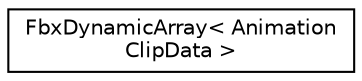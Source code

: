 digraph "クラス階層図"
{
  edge [fontname="Helvetica",fontsize="10",labelfontname="Helvetica",labelfontsize="10"];
  node [fontname="Helvetica",fontsize="10",shape=record];
  rankdir="LR";
  Node0 [label="FbxDynamicArray\< Animation\lClipData \>",height=0.2,width=0.4,color="black", fillcolor="white", style="filled",URL="$class_fbx_dynamic_array.html"];
}
